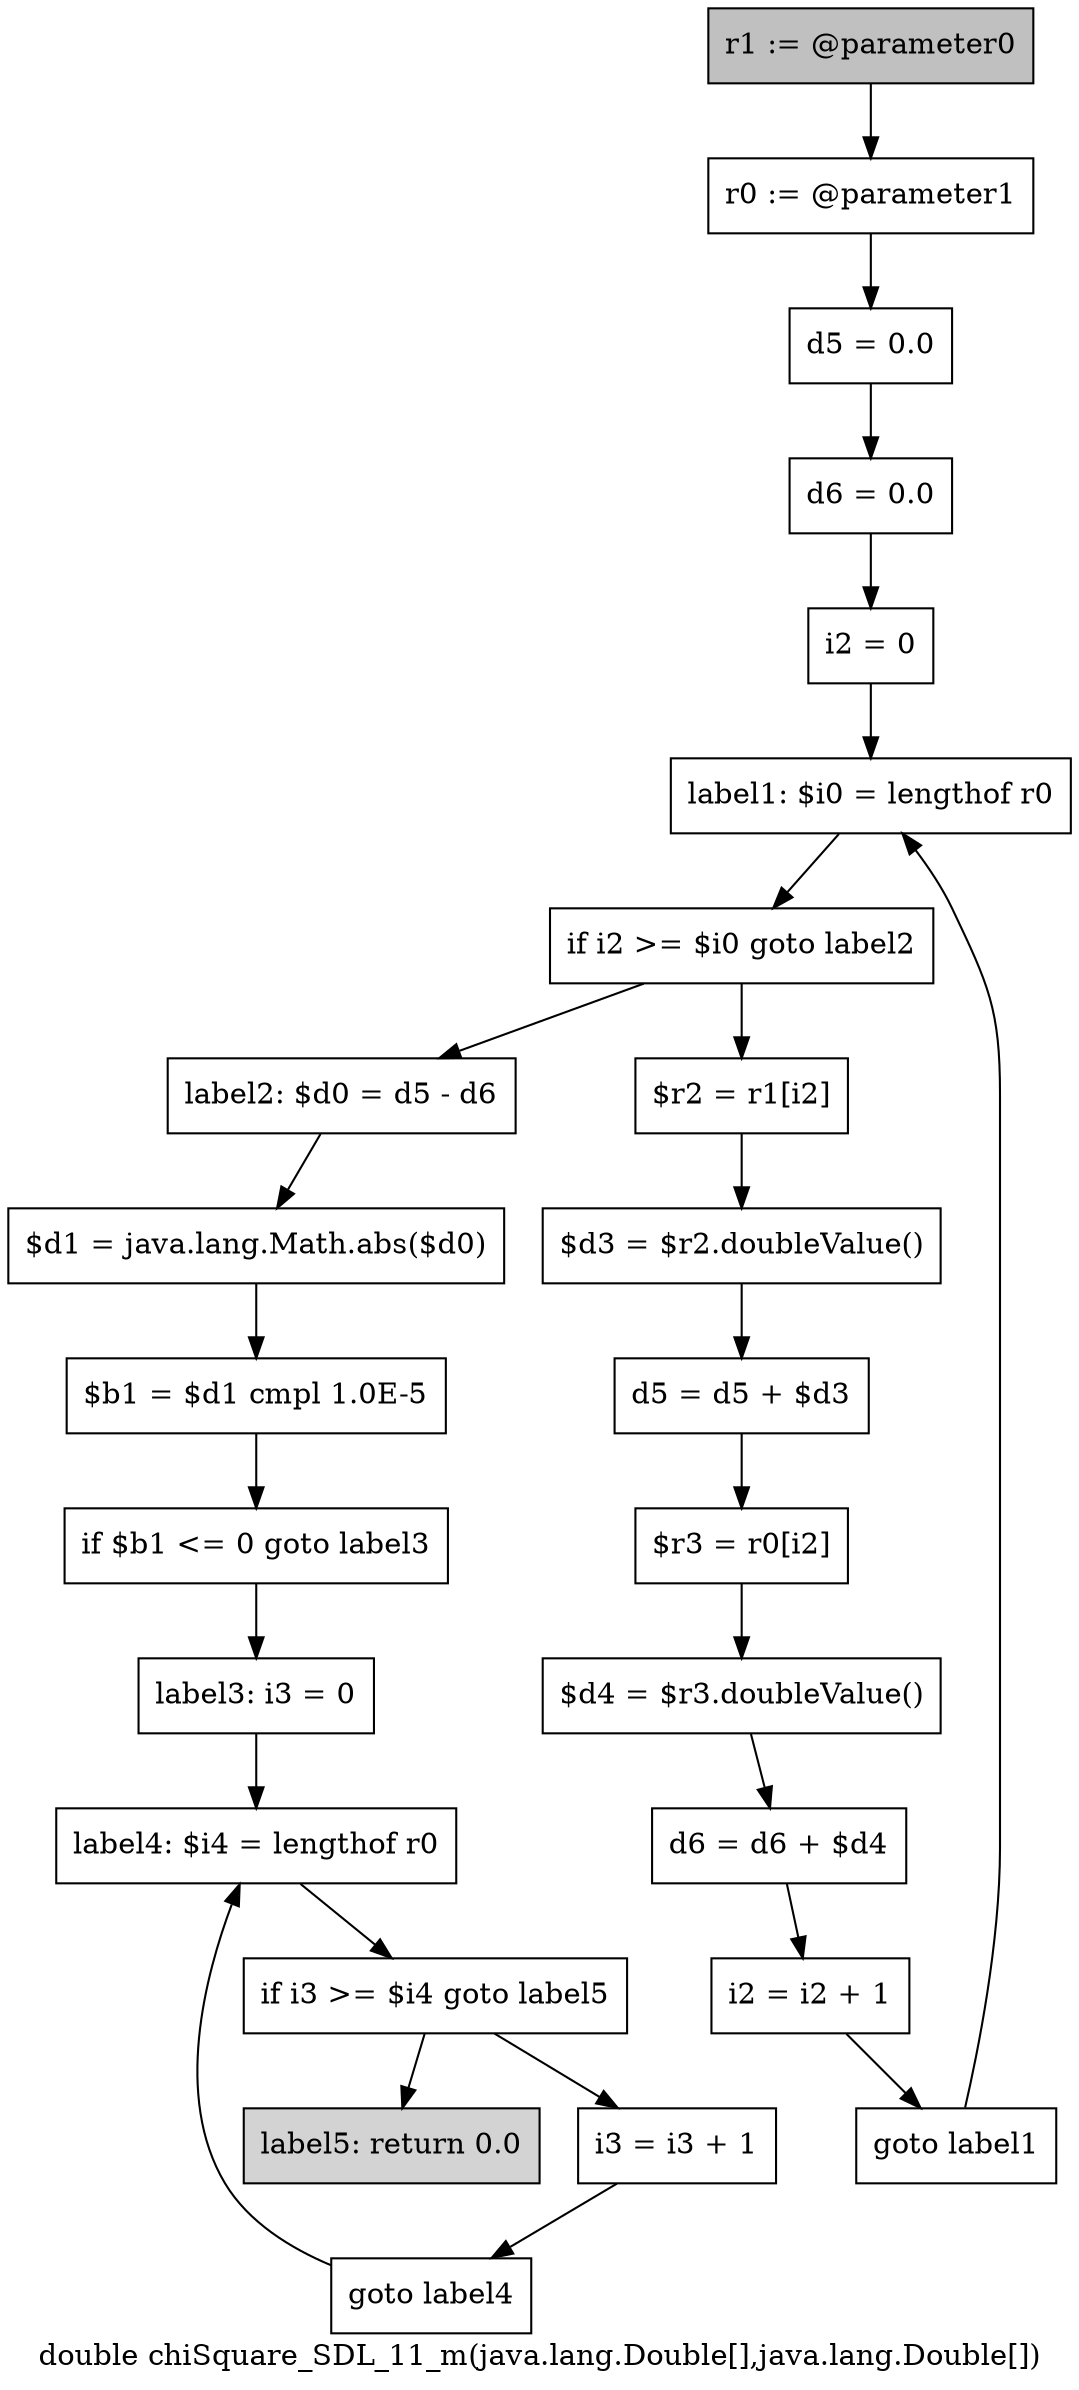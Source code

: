 digraph "double chiSquare_SDL_11_m(java.lang.Double[],java.lang.Double[])" {
    label="double chiSquare_SDL_11_m(java.lang.Double[],java.lang.Double[])";
    node [shape=box];
    "0" [style=filled,fillcolor=gray,label="r1 := @parameter0",];
    "1" [label="r0 := @parameter1",];
    "0"->"1";
    "2" [label="d5 = 0.0",];
    "1"->"2";
    "3" [label="d6 = 0.0",];
    "2"->"3";
    "4" [label="i2 = 0",];
    "3"->"4";
    "5" [label="label1: $i0 = lengthof r0",];
    "4"->"5";
    "6" [label="if i2 >= $i0 goto label2",];
    "5"->"6";
    "7" [label="$r2 = r1[i2]",];
    "6"->"7";
    "15" [label="label2: $d0 = d5 - d6",];
    "6"->"15";
    "8" [label="$d3 = $r2.doubleValue()",];
    "7"->"8";
    "9" [label="d5 = d5 + $d3",];
    "8"->"9";
    "10" [label="$r3 = r0[i2]",];
    "9"->"10";
    "11" [label="$d4 = $r3.doubleValue()",];
    "10"->"11";
    "12" [label="d6 = d6 + $d4",];
    "11"->"12";
    "13" [label="i2 = i2 + 1",];
    "12"->"13";
    "14" [label="goto label1",];
    "13"->"14";
    "14"->"5";
    "16" [label="$d1 = java.lang.Math.abs($d0)",];
    "15"->"16";
    "17" [label="$b1 = $d1 cmpl 1.0E-5",];
    "16"->"17";
    "18" [label="if $b1 <= 0 goto label3",];
    "17"->"18";
    "19" [label="label3: i3 = 0",];
    "18"->"19";
    "20" [label="label4: $i4 = lengthof r0",];
    "19"->"20";
    "21" [label="if i3 >= $i4 goto label5",];
    "20"->"21";
    "22" [label="i3 = i3 + 1",];
    "21"->"22";
    "24" [style=filled,fillcolor=lightgray,label="label5: return 0.0",];
    "21"->"24";
    "23" [label="goto label4",];
    "22"->"23";
    "23"->"20";
}
